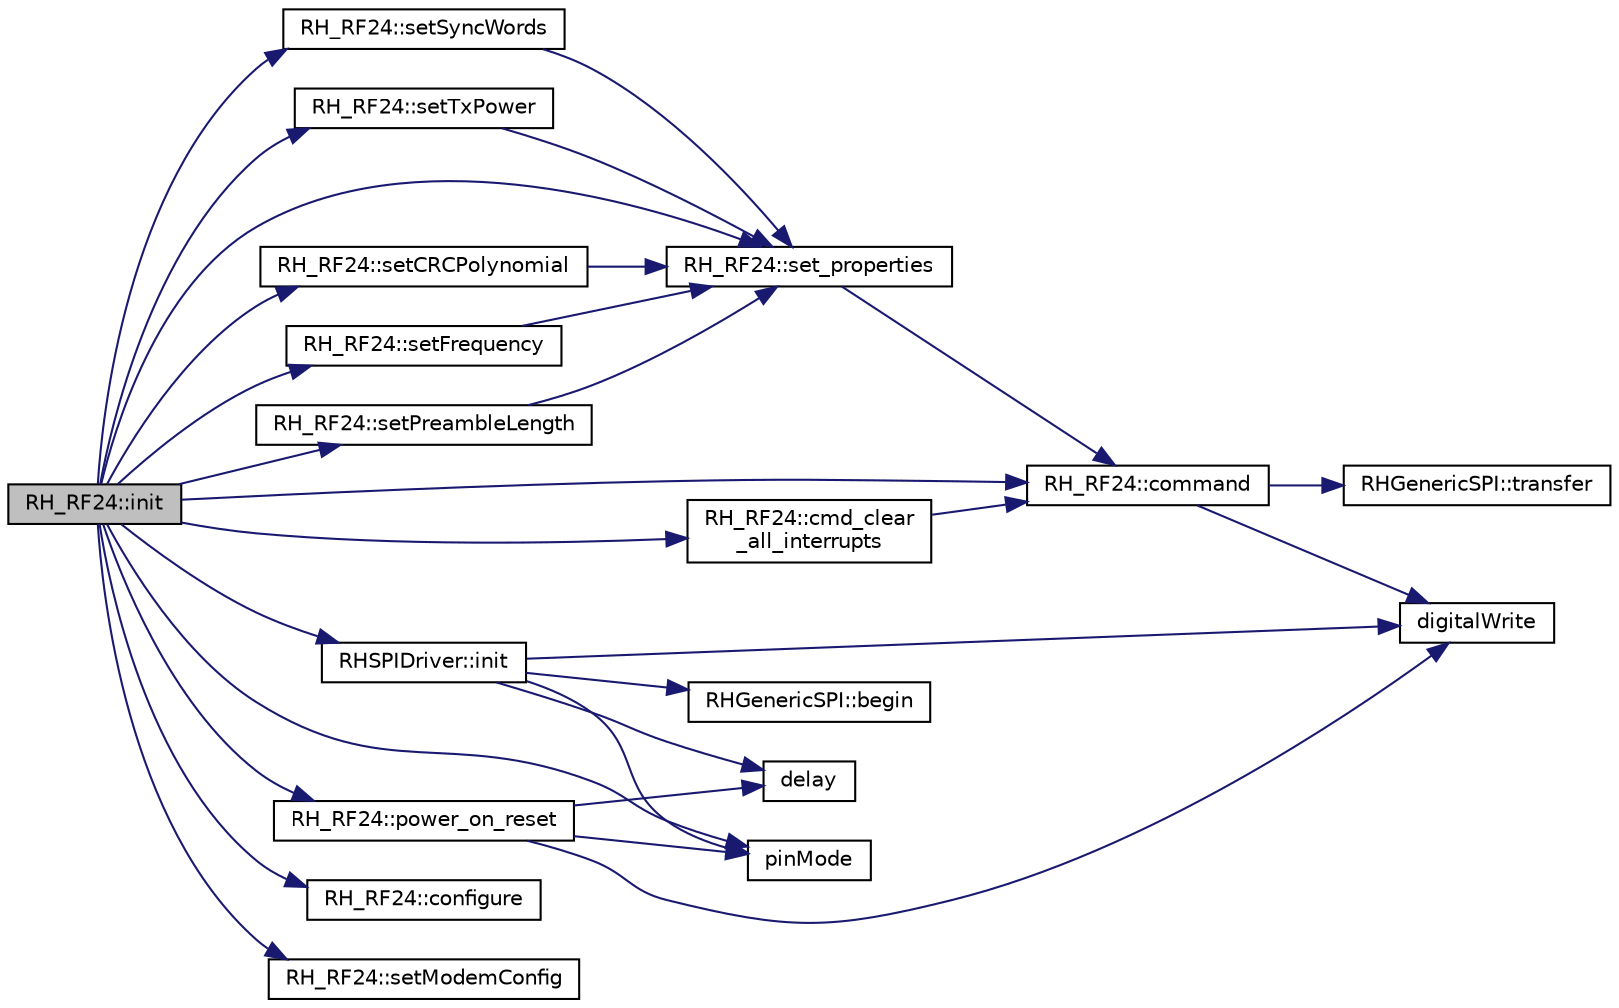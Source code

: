 digraph "RH_RF24::init"
{
 // LATEX_PDF_SIZE
  edge [fontname="Helvetica",fontsize="10",labelfontname="Helvetica",labelfontsize="10"];
  node [fontname="Helvetica",fontsize="10",shape=record];
  rankdir="LR";
  Node1 [label="RH_RF24::init",height=0.2,width=0.4,color="black", fillcolor="grey75", style="filled", fontcolor="black",tooltip=" "];
  Node1 -> Node2 [color="midnightblue",fontsize="10",style="solid",fontname="Helvetica"];
  Node2 [label="RH_RF24::cmd_clear\l_all_interrupts",height=0.2,width=0.4,color="black", fillcolor="white", style="filled",URL="$class_r_h___r_f24.html#aa65c55eb42b2a284a14aca8dd0ffa849",tooltip="Clears all pending interrutps in the radio chip."];
  Node2 -> Node3 [color="midnightblue",fontsize="10",style="solid",fontname="Helvetica"];
  Node3 [label="RH_RF24::command",height=0.2,width=0.4,color="black", fillcolor="white", style="filled",URL="$class_r_h___r_f24.html#ab5a2b39cc3a6350addb97327b6f8af33",tooltip=" "];
  Node3 -> Node4 [color="midnightblue",fontsize="10",style="solid",fontname="Helvetica"];
  Node4 [label="digitalWrite",height=0.2,width=0.4,color="black", fillcolor="white", style="filled",URL="$_ras_pi_8cpp.html#a21c224d04b05de3f68dce98958d02b7c",tooltip=" "];
  Node3 -> Node5 [color="midnightblue",fontsize="10",style="solid",fontname="Helvetica"];
  Node5 [label="RHGenericSPI::transfer",height=0.2,width=0.4,color="black", fillcolor="white", style="filled",URL="$class_r_h_generic_s_p_i.html#a14bc6f8954d9d68c0a56319444ffdd24",tooltip=" "];
  Node1 -> Node3 [color="midnightblue",fontsize="10",style="solid",fontname="Helvetica"];
  Node1 -> Node6 [color="midnightblue",fontsize="10",style="solid",fontname="Helvetica"];
  Node6 [label="RH_RF24::configure",height=0.2,width=0.4,color="black", fillcolor="white", style="filled",URL="$class_r_h___r_f24.html#a6be39ccf8c3ea956e962b0edf3e51310",tooltip=" "];
  Node1 -> Node7 [color="midnightblue",fontsize="10",style="solid",fontname="Helvetica"];
  Node7 [label="RHSPIDriver::init",height=0.2,width=0.4,color="black", fillcolor="white", style="filled",URL="$class_r_h_s_p_i_driver.html#a7ba5e6fc53e02ff8125218bc296b4557",tooltip=" "];
  Node7 -> Node8 [color="midnightblue",fontsize="10",style="solid",fontname="Helvetica"];
  Node8 [label="RHGenericSPI::begin",height=0.2,width=0.4,color="black", fillcolor="white", style="filled",URL="$class_r_h_generic_s_p_i.html#a6a3cda8ef2eb6230dbf7572c5fa6915e",tooltip=" "];
  Node7 -> Node9 [color="midnightblue",fontsize="10",style="solid",fontname="Helvetica"];
  Node9 [label="delay",height=0.2,width=0.4,color="black", fillcolor="white", style="filled",URL="$_ras_pi_8cpp.html#a6bc5f943544a887f8b23cadfb26a5e30",tooltip=" "];
  Node7 -> Node4 [color="midnightblue",fontsize="10",style="solid",fontname="Helvetica"];
  Node7 -> Node10 [color="midnightblue",fontsize="10",style="solid",fontname="Helvetica"];
  Node10 [label="pinMode",height=0.2,width=0.4,color="black", fillcolor="white", style="filled",URL="$_ras_pi_8cpp.html#a1875409d12eee562555bda94cad7f973",tooltip=" "];
  Node1 -> Node10 [color="midnightblue",fontsize="10",style="solid",fontname="Helvetica"];
  Node1 -> Node11 [color="midnightblue",fontsize="10",style="solid",fontname="Helvetica"];
  Node11 [label="RH_RF24::power_on_reset",height=0.2,width=0.4,color="black", fillcolor="white", style="filled",URL="$class_r_h___r_f24.html#a471d6cc5c9ca51468e137896292acdaf",tooltip="Cycles the Shutdown pin to force the cradio chip to reset."];
  Node11 -> Node9 [color="midnightblue",fontsize="10",style="solid",fontname="Helvetica"];
  Node11 -> Node4 [color="midnightblue",fontsize="10",style="solid",fontname="Helvetica"];
  Node11 -> Node10 [color="midnightblue",fontsize="10",style="solid",fontname="Helvetica"];
  Node1 -> Node12 [color="midnightblue",fontsize="10",style="solid",fontname="Helvetica"];
  Node12 [label="RH_RF24::set_properties",height=0.2,width=0.4,color="black", fillcolor="white", style="filled",URL="$class_r_h___r_f24.html#a962a67573e1fc7156307720d1471b979",tooltip=" "];
  Node12 -> Node3 [color="midnightblue",fontsize="10",style="solid",fontname="Helvetica"];
  Node1 -> Node13 [color="midnightblue",fontsize="10",style="solid",fontname="Helvetica"];
  Node13 [label="RH_RF24::setCRCPolynomial",height=0.2,width=0.4,color="black", fillcolor="white", style="filled",URL="$class_r_h___r_f24.html#a4c5d2b6dce422f3d09c83327ef603363",tooltip=" "];
  Node13 -> Node12 [color="midnightblue",fontsize="10",style="solid",fontname="Helvetica"];
  Node1 -> Node14 [color="midnightblue",fontsize="10",style="solid",fontname="Helvetica"];
  Node14 [label="RH_RF24::setFrequency",height=0.2,width=0.4,color="black", fillcolor="white", style="filled",URL="$class_r_h___r_f24.html#aede4988f5e9daef3b471615aae7ad720",tooltip=" "];
  Node14 -> Node12 [color="midnightblue",fontsize="10",style="solid",fontname="Helvetica"];
  Node1 -> Node15 [color="midnightblue",fontsize="10",style="solid",fontname="Helvetica"];
  Node15 [label="RH_RF24::setModemConfig",height=0.2,width=0.4,color="black", fillcolor="white", style="filled",URL="$class_r_h___r_f24.html#a75f0012333f9881c111b7722632d25a9",tooltip=" "];
  Node1 -> Node16 [color="midnightblue",fontsize="10",style="solid",fontname="Helvetica"];
  Node16 [label="RH_RF24::setPreambleLength",height=0.2,width=0.4,color="black", fillcolor="white", style="filled",URL="$class_r_h___r_f24.html#ad362ade85bb04260ce35e8e1e0071a56",tooltip=" "];
  Node16 -> Node12 [color="midnightblue",fontsize="10",style="solid",fontname="Helvetica"];
  Node1 -> Node17 [color="midnightblue",fontsize="10",style="solid",fontname="Helvetica"];
  Node17 [label="RH_RF24::setSyncWords",height=0.2,width=0.4,color="black", fillcolor="white", style="filled",URL="$class_r_h___r_f24.html#a9eaa19e721fe511ac04b08e9e3a7e723",tooltip=" "];
  Node17 -> Node12 [color="midnightblue",fontsize="10",style="solid",fontname="Helvetica"];
  Node1 -> Node18 [color="midnightblue",fontsize="10",style="solid",fontname="Helvetica"];
  Node18 [label="RH_RF24::setTxPower",height=0.2,width=0.4,color="black", fillcolor="white", style="filled",URL="$class_r_h___r_f24.html#a2078de5a7a5821a673fcf7ab95ab8575",tooltip=" "];
  Node18 -> Node12 [color="midnightblue",fontsize="10",style="solid",fontname="Helvetica"];
}

